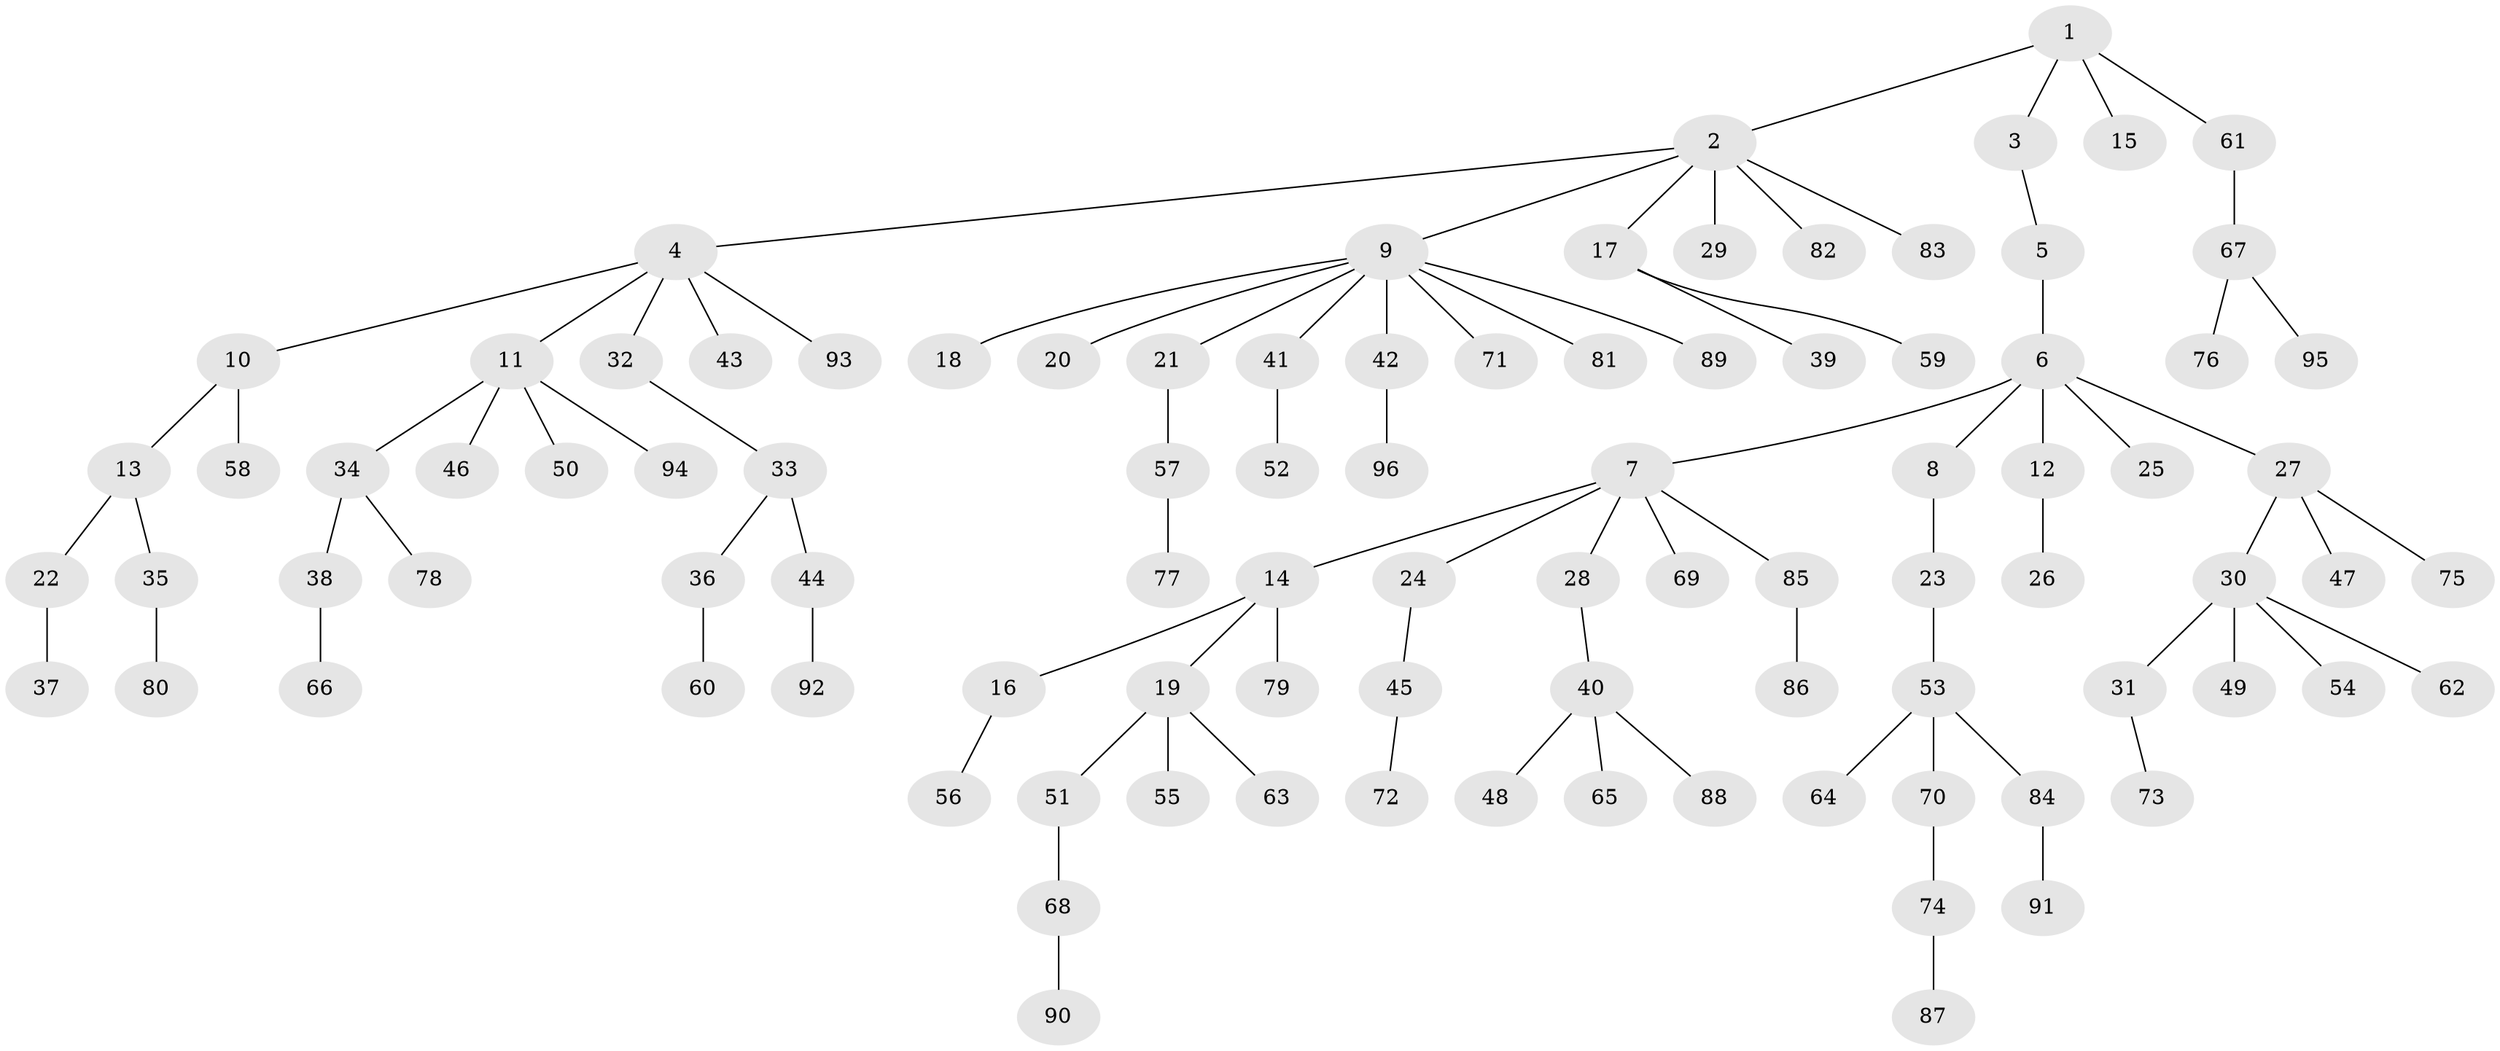 // coarse degree distribution, {4: 0.058823529411764705, 6: 0.058823529411764705, 2: 0.14705882352941177, 9: 0.014705882352941176, 3: 0.11764705882352941, 1: 0.6029411764705882}
// Generated by graph-tools (version 1.1) at 2025/42/03/06/25 10:42:05]
// undirected, 96 vertices, 95 edges
graph export_dot {
graph [start="1"]
  node [color=gray90,style=filled];
  1;
  2;
  3;
  4;
  5;
  6;
  7;
  8;
  9;
  10;
  11;
  12;
  13;
  14;
  15;
  16;
  17;
  18;
  19;
  20;
  21;
  22;
  23;
  24;
  25;
  26;
  27;
  28;
  29;
  30;
  31;
  32;
  33;
  34;
  35;
  36;
  37;
  38;
  39;
  40;
  41;
  42;
  43;
  44;
  45;
  46;
  47;
  48;
  49;
  50;
  51;
  52;
  53;
  54;
  55;
  56;
  57;
  58;
  59;
  60;
  61;
  62;
  63;
  64;
  65;
  66;
  67;
  68;
  69;
  70;
  71;
  72;
  73;
  74;
  75;
  76;
  77;
  78;
  79;
  80;
  81;
  82;
  83;
  84;
  85;
  86;
  87;
  88;
  89;
  90;
  91;
  92;
  93;
  94;
  95;
  96;
  1 -- 2;
  1 -- 3;
  1 -- 15;
  1 -- 61;
  2 -- 4;
  2 -- 9;
  2 -- 17;
  2 -- 29;
  2 -- 82;
  2 -- 83;
  3 -- 5;
  4 -- 10;
  4 -- 11;
  4 -- 32;
  4 -- 43;
  4 -- 93;
  5 -- 6;
  6 -- 7;
  6 -- 8;
  6 -- 12;
  6 -- 25;
  6 -- 27;
  7 -- 14;
  7 -- 24;
  7 -- 28;
  7 -- 69;
  7 -- 85;
  8 -- 23;
  9 -- 18;
  9 -- 20;
  9 -- 21;
  9 -- 41;
  9 -- 42;
  9 -- 71;
  9 -- 81;
  9 -- 89;
  10 -- 13;
  10 -- 58;
  11 -- 34;
  11 -- 46;
  11 -- 50;
  11 -- 94;
  12 -- 26;
  13 -- 22;
  13 -- 35;
  14 -- 16;
  14 -- 19;
  14 -- 79;
  16 -- 56;
  17 -- 39;
  17 -- 59;
  19 -- 51;
  19 -- 55;
  19 -- 63;
  21 -- 57;
  22 -- 37;
  23 -- 53;
  24 -- 45;
  27 -- 30;
  27 -- 47;
  27 -- 75;
  28 -- 40;
  30 -- 31;
  30 -- 49;
  30 -- 54;
  30 -- 62;
  31 -- 73;
  32 -- 33;
  33 -- 36;
  33 -- 44;
  34 -- 38;
  34 -- 78;
  35 -- 80;
  36 -- 60;
  38 -- 66;
  40 -- 48;
  40 -- 65;
  40 -- 88;
  41 -- 52;
  42 -- 96;
  44 -- 92;
  45 -- 72;
  51 -- 68;
  53 -- 64;
  53 -- 70;
  53 -- 84;
  57 -- 77;
  61 -- 67;
  67 -- 76;
  67 -- 95;
  68 -- 90;
  70 -- 74;
  74 -- 87;
  84 -- 91;
  85 -- 86;
}
